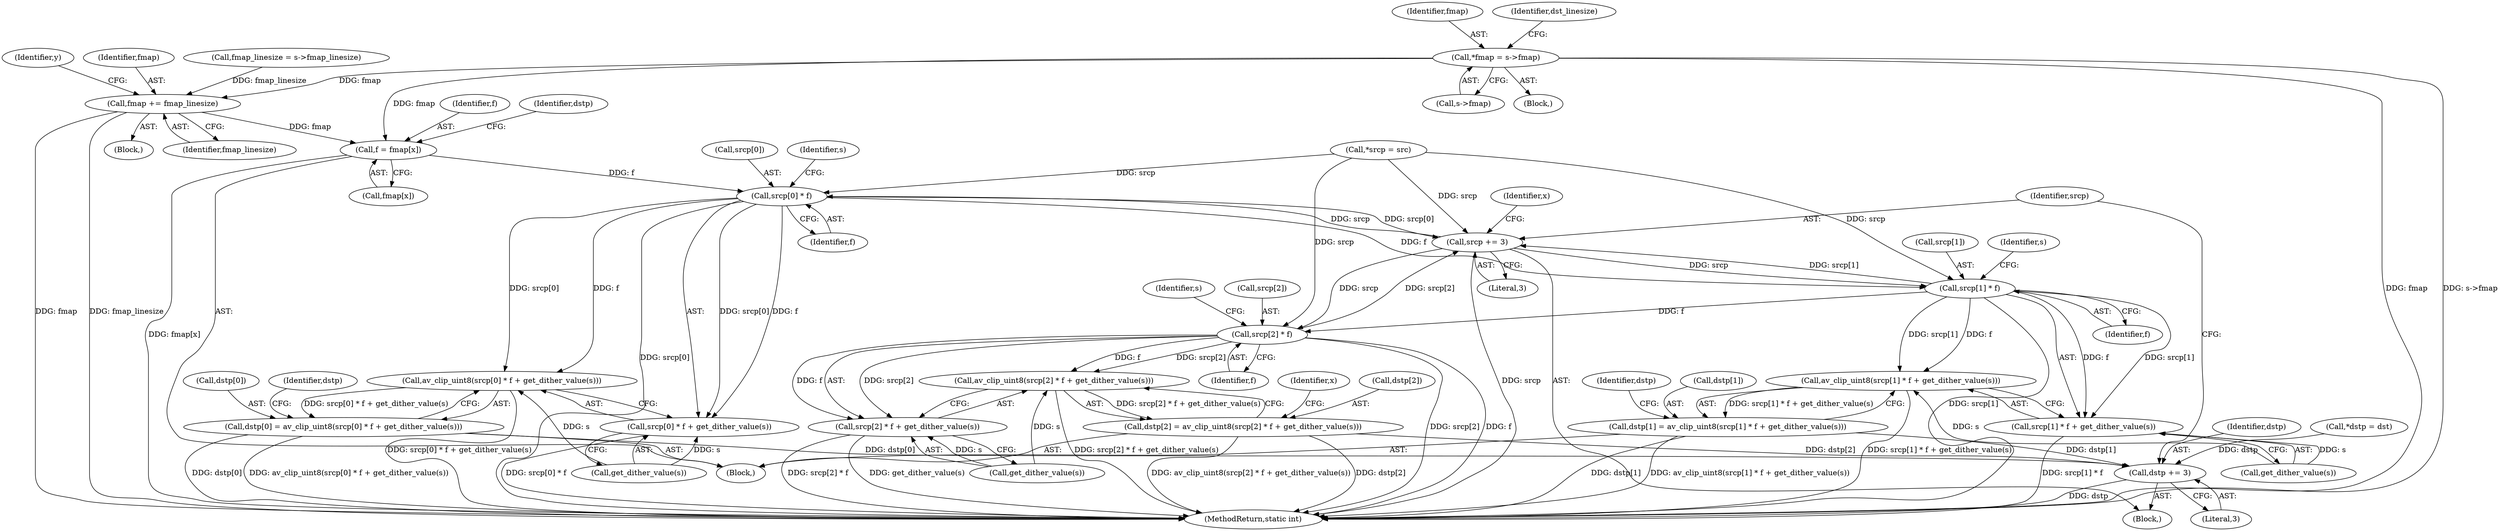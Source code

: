digraph "0_FFmpeg_e43a0a232dbf6d3c161823c2e07c52e76227a1bc_10@pointer" {
"1000188" [label="(Call,*fmap = s->fmap)"];
"1000256" [label="(Call,f = fmap[x])"];
"1000267" [label="(Call,srcp[0] * f)"];
"1000251" [label="(Call,srcp += 3)"];
"1000280" [label="(Call,srcp[1] * f)"];
"1000278" [label="(Call,av_clip_uint8(srcp[1] * f + get_dither_value(s)))"];
"1000274" [label="(Call,dstp[1] = av_clip_uint8(srcp[1] * f + get_dither_value(s)))"];
"1000248" [label="(Call,dstp += 3)"];
"1000279" [label="(Call,srcp[1] * f + get_dither_value(s))"];
"1000293" [label="(Call,srcp[2] * f)"];
"1000291" [label="(Call,av_clip_uint8(srcp[2] * f + get_dither_value(s)))"];
"1000287" [label="(Call,dstp[2] = av_clip_uint8(srcp[2] * f + get_dither_value(s)))"];
"1000292" [label="(Call,srcp[2] * f + get_dither_value(s))"];
"1000265" [label="(Call,av_clip_uint8(srcp[0] * f + get_dither_value(s)))"];
"1000261" [label="(Call,dstp[0] = av_clip_uint8(srcp[0] * f + get_dither_value(s)))"];
"1000266" [label="(Call,srcp[0] * f + get_dither_value(s))"];
"1000306" [label="(Call,fmap += fmap_linesize)"];
"1000266" [label="(Call,srcp[0] * f + get_dither_value(s))"];
"1000289" [label="(Identifier,dstp)"];
"1000267" [label="(Call,srcp[0] * f)"];
"1000275" [label="(Call,dstp[1])"];
"1000284" [label="(Identifier,f)"];
"1000261" [label="(Call,dstp[0] = av_clip_uint8(srcp[0] * f + get_dither_value(s)))"];
"1000226" [label="(Block,)"];
"1000276" [label="(Identifier,dstp)"];
"1000256" [label="(Call,f = fmap[x])"];
"1000189" [label="(Identifier,fmap)"];
"1000285" [label="(Call,get_dither_value(s))"];
"1000298" [label="(Call,get_dither_value(s))"];
"1000308" [label="(Identifier,fmap_linesize)"];
"1000307" [label="(Identifier,fmap)"];
"1000505" [label="(MethodReturn,static int)"];
"1000251" [label="(Call,srcp += 3)"];
"1000210" [label="(Call,fmap_linesize = s->fmap_linesize)"];
"1000262" [label="(Call,dstp[0])"];
"1000272" [label="(Call,get_dither_value(s))"];
"1000190" [label="(Call,s->fmap)"];
"1000257" [label="(Identifier,f)"];
"1000195" [label="(Identifier,dst_linesize)"];
"1000279" [label="(Call,srcp[1] * f + get_dither_value(s))"];
"1000188" [label="(Call,*fmap = s->fmap)"];
"1000247" [label="(Block,)"];
"1000240" [label="(Identifier,x)"];
"1000250" [label="(Literal,3)"];
"1000271" [label="(Identifier,f)"];
"1000299" [label="(Identifier,s)"];
"1000265" [label="(Call,av_clip_uint8(srcp[0] * f + get_dither_value(s)))"];
"1000278" [label="(Call,av_clip_uint8(srcp[1] * f + get_dither_value(s)))"];
"1000294" [label="(Call,srcp[2])"];
"1000246" [label="(Identifier,x)"];
"1000253" [label="(Literal,3)"];
"1000225" [label="(Identifier,y)"];
"1000170" [label="(Block,)"];
"1000287" [label="(Call,dstp[2] = av_clip_uint8(srcp[2] * f + get_dither_value(s)))"];
"1000228" [label="(Call,*dstp = dst)"];
"1000281" [label="(Call,srcp[1])"];
"1000258" [label="(Call,fmap[x])"];
"1000292" [label="(Call,srcp[2] * f + get_dither_value(s))"];
"1000297" [label="(Identifier,f)"];
"1000286" [label="(Identifier,s)"];
"1000252" [label="(Identifier,srcp)"];
"1000293" [label="(Call,srcp[2] * f)"];
"1000248" [label="(Call,dstp += 3)"];
"1000291" [label="(Call,av_clip_uint8(srcp[2] * f + get_dither_value(s)))"];
"1000249" [label="(Identifier,dstp)"];
"1000254" [label="(Block,)"];
"1000273" [label="(Identifier,s)"];
"1000268" [label="(Call,srcp[0])"];
"1000263" [label="(Identifier,dstp)"];
"1000232" [label="(Call,*srcp = src)"];
"1000274" [label="(Call,dstp[1] = av_clip_uint8(srcp[1] * f + get_dither_value(s)))"];
"1000306" [label="(Call,fmap += fmap_linesize)"];
"1000280" [label="(Call,srcp[1] * f)"];
"1000288" [label="(Call,dstp[2])"];
"1000188" -> "1000170"  [label="AST: "];
"1000188" -> "1000190"  [label="CFG: "];
"1000189" -> "1000188"  [label="AST: "];
"1000190" -> "1000188"  [label="AST: "];
"1000195" -> "1000188"  [label="CFG: "];
"1000188" -> "1000505"  [label="DDG: s->fmap"];
"1000188" -> "1000505"  [label="DDG: fmap"];
"1000188" -> "1000256"  [label="DDG: fmap"];
"1000188" -> "1000306"  [label="DDG: fmap"];
"1000256" -> "1000254"  [label="AST: "];
"1000256" -> "1000258"  [label="CFG: "];
"1000257" -> "1000256"  [label="AST: "];
"1000258" -> "1000256"  [label="AST: "];
"1000263" -> "1000256"  [label="CFG: "];
"1000256" -> "1000505"  [label="DDG: fmap[x]"];
"1000306" -> "1000256"  [label="DDG: fmap"];
"1000256" -> "1000267"  [label="DDG: f"];
"1000267" -> "1000266"  [label="AST: "];
"1000267" -> "1000271"  [label="CFG: "];
"1000268" -> "1000267"  [label="AST: "];
"1000271" -> "1000267"  [label="AST: "];
"1000273" -> "1000267"  [label="CFG: "];
"1000267" -> "1000505"  [label="DDG: srcp[0]"];
"1000267" -> "1000251"  [label="DDG: srcp[0]"];
"1000267" -> "1000265"  [label="DDG: srcp[0]"];
"1000267" -> "1000265"  [label="DDG: f"];
"1000267" -> "1000266"  [label="DDG: srcp[0]"];
"1000267" -> "1000266"  [label="DDG: f"];
"1000232" -> "1000267"  [label="DDG: srcp"];
"1000251" -> "1000267"  [label="DDG: srcp"];
"1000267" -> "1000280"  [label="DDG: f"];
"1000251" -> "1000247"  [label="AST: "];
"1000251" -> "1000253"  [label="CFG: "];
"1000252" -> "1000251"  [label="AST: "];
"1000253" -> "1000251"  [label="AST: "];
"1000240" -> "1000251"  [label="CFG: "];
"1000251" -> "1000505"  [label="DDG: srcp"];
"1000280" -> "1000251"  [label="DDG: srcp[1]"];
"1000293" -> "1000251"  [label="DDG: srcp[2]"];
"1000232" -> "1000251"  [label="DDG: srcp"];
"1000251" -> "1000280"  [label="DDG: srcp"];
"1000251" -> "1000293"  [label="DDG: srcp"];
"1000280" -> "1000279"  [label="AST: "];
"1000280" -> "1000284"  [label="CFG: "];
"1000281" -> "1000280"  [label="AST: "];
"1000284" -> "1000280"  [label="AST: "];
"1000286" -> "1000280"  [label="CFG: "];
"1000280" -> "1000505"  [label="DDG: srcp[1]"];
"1000280" -> "1000278"  [label="DDG: srcp[1]"];
"1000280" -> "1000278"  [label="DDG: f"];
"1000280" -> "1000279"  [label="DDG: srcp[1]"];
"1000280" -> "1000279"  [label="DDG: f"];
"1000232" -> "1000280"  [label="DDG: srcp"];
"1000280" -> "1000293"  [label="DDG: f"];
"1000278" -> "1000274"  [label="AST: "];
"1000278" -> "1000279"  [label="CFG: "];
"1000279" -> "1000278"  [label="AST: "];
"1000274" -> "1000278"  [label="CFG: "];
"1000278" -> "1000505"  [label="DDG: srcp[1] * f + get_dither_value(s)"];
"1000278" -> "1000274"  [label="DDG: srcp[1] * f + get_dither_value(s)"];
"1000285" -> "1000278"  [label="DDG: s"];
"1000274" -> "1000254"  [label="AST: "];
"1000275" -> "1000274"  [label="AST: "];
"1000289" -> "1000274"  [label="CFG: "];
"1000274" -> "1000505"  [label="DDG: dstp[1]"];
"1000274" -> "1000505"  [label="DDG: av_clip_uint8(srcp[1] * f + get_dither_value(s))"];
"1000274" -> "1000248"  [label="DDG: dstp[1]"];
"1000248" -> "1000247"  [label="AST: "];
"1000248" -> "1000250"  [label="CFG: "];
"1000249" -> "1000248"  [label="AST: "];
"1000250" -> "1000248"  [label="AST: "];
"1000252" -> "1000248"  [label="CFG: "];
"1000248" -> "1000505"  [label="DDG: dstp"];
"1000228" -> "1000248"  [label="DDG: dstp"];
"1000261" -> "1000248"  [label="DDG: dstp[0]"];
"1000287" -> "1000248"  [label="DDG: dstp[2]"];
"1000279" -> "1000285"  [label="CFG: "];
"1000285" -> "1000279"  [label="AST: "];
"1000279" -> "1000505"  [label="DDG: srcp[1] * f"];
"1000285" -> "1000279"  [label="DDG: s"];
"1000293" -> "1000292"  [label="AST: "];
"1000293" -> "1000297"  [label="CFG: "];
"1000294" -> "1000293"  [label="AST: "];
"1000297" -> "1000293"  [label="AST: "];
"1000299" -> "1000293"  [label="CFG: "];
"1000293" -> "1000505"  [label="DDG: srcp[2]"];
"1000293" -> "1000505"  [label="DDG: f"];
"1000293" -> "1000291"  [label="DDG: srcp[2]"];
"1000293" -> "1000291"  [label="DDG: f"];
"1000293" -> "1000292"  [label="DDG: srcp[2]"];
"1000293" -> "1000292"  [label="DDG: f"];
"1000232" -> "1000293"  [label="DDG: srcp"];
"1000291" -> "1000287"  [label="AST: "];
"1000291" -> "1000292"  [label="CFG: "];
"1000292" -> "1000291"  [label="AST: "];
"1000287" -> "1000291"  [label="CFG: "];
"1000291" -> "1000505"  [label="DDG: srcp[2] * f + get_dither_value(s)"];
"1000291" -> "1000287"  [label="DDG: srcp[2] * f + get_dither_value(s)"];
"1000298" -> "1000291"  [label="DDG: s"];
"1000287" -> "1000254"  [label="AST: "];
"1000288" -> "1000287"  [label="AST: "];
"1000246" -> "1000287"  [label="CFG: "];
"1000287" -> "1000505"  [label="DDG: av_clip_uint8(srcp[2] * f + get_dither_value(s))"];
"1000287" -> "1000505"  [label="DDG: dstp[2]"];
"1000292" -> "1000298"  [label="CFG: "];
"1000298" -> "1000292"  [label="AST: "];
"1000292" -> "1000505"  [label="DDG: get_dither_value(s)"];
"1000292" -> "1000505"  [label="DDG: srcp[2] * f"];
"1000298" -> "1000292"  [label="DDG: s"];
"1000265" -> "1000261"  [label="AST: "];
"1000265" -> "1000266"  [label="CFG: "];
"1000266" -> "1000265"  [label="AST: "];
"1000261" -> "1000265"  [label="CFG: "];
"1000265" -> "1000505"  [label="DDG: srcp[0] * f + get_dither_value(s)"];
"1000265" -> "1000261"  [label="DDG: srcp[0] * f + get_dither_value(s)"];
"1000272" -> "1000265"  [label="DDG: s"];
"1000261" -> "1000254"  [label="AST: "];
"1000262" -> "1000261"  [label="AST: "];
"1000276" -> "1000261"  [label="CFG: "];
"1000261" -> "1000505"  [label="DDG: av_clip_uint8(srcp[0] * f + get_dither_value(s))"];
"1000261" -> "1000505"  [label="DDG: dstp[0]"];
"1000266" -> "1000272"  [label="CFG: "];
"1000272" -> "1000266"  [label="AST: "];
"1000266" -> "1000505"  [label="DDG: srcp[0] * f"];
"1000272" -> "1000266"  [label="DDG: s"];
"1000306" -> "1000226"  [label="AST: "];
"1000306" -> "1000308"  [label="CFG: "];
"1000307" -> "1000306"  [label="AST: "];
"1000308" -> "1000306"  [label="AST: "];
"1000225" -> "1000306"  [label="CFG: "];
"1000306" -> "1000505"  [label="DDG: fmap"];
"1000306" -> "1000505"  [label="DDG: fmap_linesize"];
"1000210" -> "1000306"  [label="DDG: fmap_linesize"];
}
